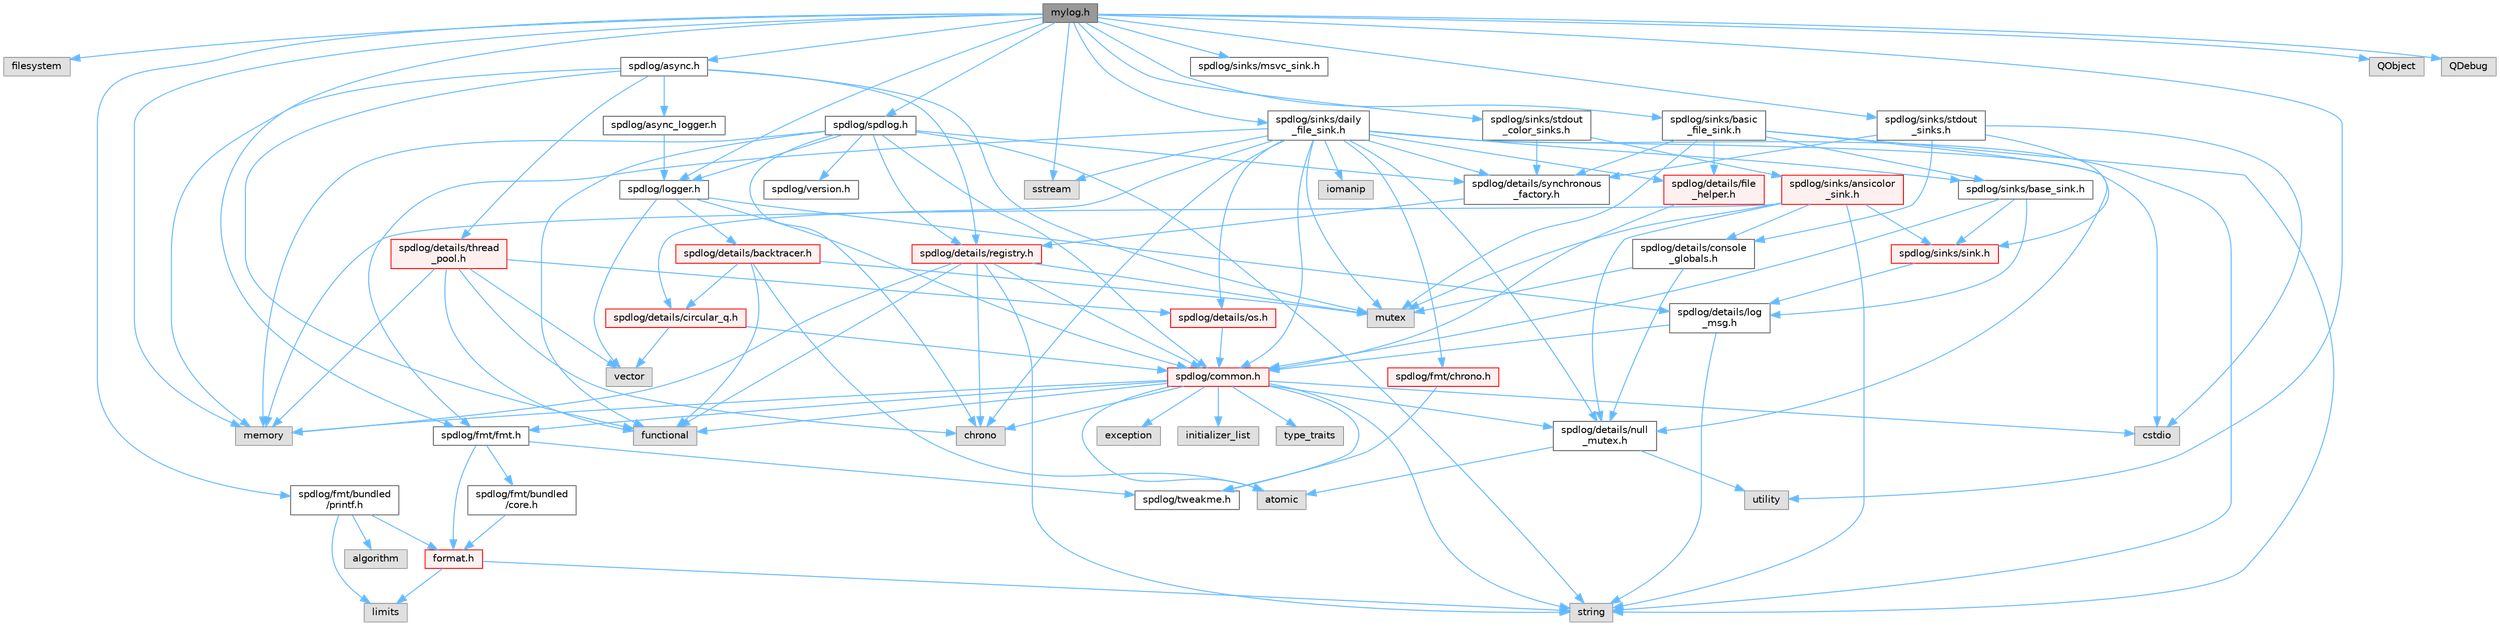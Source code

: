 digraph "mylog.h"
{
 // LATEX_PDF_SIZE
  bgcolor="transparent";
  edge [fontname=Helvetica,fontsize=10,labelfontname=Helvetica,labelfontsize=10];
  node [fontname=Helvetica,fontsize=10,shape=box,height=0.2,width=0.4];
  Node1 [id="Node000001",label="mylog.h",height=0.2,width=0.4,color="gray40", fillcolor="grey60", style="filled", fontcolor="black",tooltip=" "];
  Node1 -> Node2 [id="edge1_Node000001_Node000002",color="steelblue1",style="solid",tooltip=" "];
  Node2 [id="Node000002",label="filesystem",height=0.2,width=0.4,color="grey60", fillcolor="#E0E0E0", style="filled",tooltip=" "];
  Node1 -> Node3 [id="edge2_Node000001_Node000003",color="steelblue1",style="solid",tooltip=" "];
  Node3 [id="Node000003",label="sstream",height=0.2,width=0.4,color="grey60", fillcolor="#E0E0E0", style="filled",tooltip=" "];
  Node1 -> Node4 [id="edge3_Node000001_Node000004",color="steelblue1",style="solid",tooltip=" "];
  Node4 [id="Node000004",label="memory",height=0.2,width=0.4,color="grey60", fillcolor="#E0E0E0", style="filled",tooltip=" "];
  Node1 -> Node5 [id="edge4_Node000001_Node000005",color="steelblue1",style="solid",tooltip=" "];
  Node5 [id="Node000005",label="spdlog/spdlog.h",height=0.2,width=0.4,color="grey40", fillcolor="white", style="filled",URL="$spdlog_8h.html",tooltip=" "];
  Node5 -> Node6 [id="edge5_Node000005_Node000006",color="steelblue1",style="solid",tooltip=" "];
  Node6 [id="Node000006",label="spdlog/common.h",height=0.2,width=0.4,color="red", fillcolor="#FFF0F0", style="filled",URL="$_my_spdlog_2spdlog_2common_8h.html",tooltip=" "];
  Node6 -> Node7 [id="edge6_Node000006_Node000007",color="steelblue1",style="solid",tooltip=" "];
  Node7 [id="Node000007",label="spdlog/details/null\l_mutex.h",height=0.2,width=0.4,color="grey40", fillcolor="white", style="filled",URL="$null__mutex_8h.html",tooltip=" "];
  Node7 -> Node8 [id="edge7_Node000007_Node000008",color="steelblue1",style="solid",tooltip=" "];
  Node8 [id="Node000008",label="atomic",height=0.2,width=0.4,color="grey60", fillcolor="#E0E0E0", style="filled",tooltip=" "];
  Node7 -> Node9 [id="edge8_Node000007_Node000009",color="steelblue1",style="solid",tooltip=" "];
  Node9 [id="Node000009",label="utility",height=0.2,width=0.4,color="grey60", fillcolor="#E0E0E0", style="filled",tooltip=" "];
  Node6 -> Node10 [id="edge9_Node000006_Node000010",color="steelblue1",style="solid",tooltip=" "];
  Node10 [id="Node000010",label="spdlog/tweakme.h",height=0.2,width=0.4,color="grey40", fillcolor="white", style="filled",URL="$tweakme_8h.html",tooltip=" "];
  Node6 -> Node8 [id="edge10_Node000006_Node000008",color="steelblue1",style="solid",tooltip=" "];
  Node6 -> Node11 [id="edge11_Node000006_Node000011",color="steelblue1",style="solid",tooltip=" "];
  Node11 [id="Node000011",label="chrono",height=0.2,width=0.4,color="grey60", fillcolor="#E0E0E0", style="filled",tooltip=" "];
  Node6 -> Node12 [id="edge12_Node000006_Node000012",color="steelblue1",style="solid",tooltip=" "];
  Node12 [id="Node000012",label="cstdio",height=0.2,width=0.4,color="grey60", fillcolor="#E0E0E0", style="filled",tooltip=" "];
  Node6 -> Node13 [id="edge13_Node000006_Node000013",color="steelblue1",style="solid",tooltip=" "];
  Node13 [id="Node000013",label="exception",height=0.2,width=0.4,color="grey60", fillcolor="#E0E0E0", style="filled",tooltip=" "];
  Node6 -> Node14 [id="edge14_Node000006_Node000014",color="steelblue1",style="solid",tooltip=" "];
  Node14 [id="Node000014",label="functional",height=0.2,width=0.4,color="grey60", fillcolor="#E0E0E0", style="filled",tooltip=" "];
  Node6 -> Node15 [id="edge15_Node000006_Node000015",color="steelblue1",style="solid",tooltip=" "];
  Node15 [id="Node000015",label="initializer_list",height=0.2,width=0.4,color="grey60", fillcolor="#E0E0E0", style="filled",tooltip=" "];
  Node6 -> Node4 [id="edge16_Node000006_Node000004",color="steelblue1",style="solid",tooltip=" "];
  Node6 -> Node16 [id="edge17_Node000006_Node000016",color="steelblue1",style="solid",tooltip=" "];
  Node16 [id="Node000016",label="string",height=0.2,width=0.4,color="grey60", fillcolor="#E0E0E0", style="filled",tooltip=" "];
  Node6 -> Node17 [id="edge18_Node000006_Node000017",color="steelblue1",style="solid",tooltip=" "];
  Node17 [id="Node000017",label="type_traits",height=0.2,width=0.4,color="grey60", fillcolor="#E0E0E0", style="filled",tooltip=" "];
  Node6 -> Node18 [id="edge19_Node000006_Node000018",color="steelblue1",style="solid",tooltip=" "];
  Node18 [id="Node000018",label="spdlog/fmt/fmt.h",height=0.2,width=0.4,color="grey40", fillcolor="white", style="filled",URL="$fmt_8h.html",tooltip=" "];
  Node18 -> Node10 [id="edge20_Node000018_Node000010",color="steelblue1",style="solid",tooltip=" "];
  Node18 -> Node19 [id="edge21_Node000018_Node000019",color="steelblue1",style="solid",tooltip=" "];
  Node19 [id="Node000019",label="spdlog/fmt/bundled\l/core.h",height=0.2,width=0.4,color="grey40", fillcolor="white", style="filled",URL="$core_8h.html",tooltip=" "];
  Node19 -> Node20 [id="edge22_Node000019_Node000020",color="steelblue1",style="solid",tooltip=" "];
  Node20 [id="Node000020",label="format.h",height=0.2,width=0.4,color="red", fillcolor="#FFF0F0", style="filled",URL="$format_8h.html",tooltip=" "];
  Node20 -> Node29 [id="edge23_Node000020_Node000029",color="steelblue1",style="solid",tooltip=" "];
  Node29 [id="Node000029",label="limits",height=0.2,width=0.4,color="grey60", fillcolor="#E0E0E0", style="filled",tooltip=" "];
  Node20 -> Node16 [id="edge24_Node000020_Node000016",color="steelblue1",style="solid",tooltip=" "];
  Node18 -> Node20 [id="edge25_Node000018_Node000020",color="steelblue1",style="solid",tooltip=" "];
  Node5 -> Node40 [id="edge26_Node000005_Node000040",color="steelblue1",style="solid",tooltip=" "];
  Node40 [id="Node000040",label="spdlog/details/registry.h",height=0.2,width=0.4,color="red", fillcolor="#FFF0F0", style="filled",URL="$registry_8h.html",tooltip=" "];
  Node40 -> Node6 [id="edge27_Node000040_Node000006",color="steelblue1",style="solid",tooltip=" "];
  Node40 -> Node11 [id="edge28_Node000040_Node000011",color="steelblue1",style="solid",tooltip=" "];
  Node40 -> Node14 [id="edge29_Node000040_Node000014",color="steelblue1",style="solid",tooltip=" "];
  Node40 -> Node4 [id="edge30_Node000040_Node000004",color="steelblue1",style="solid",tooltip=" "];
  Node40 -> Node43 [id="edge31_Node000040_Node000043",color="steelblue1",style="solid",tooltip=" "];
  Node43 [id="Node000043",label="mutex",height=0.2,width=0.4,color="grey60", fillcolor="#E0E0E0", style="filled",tooltip=" "];
  Node40 -> Node16 [id="edge32_Node000040_Node000016",color="steelblue1",style="solid",tooltip=" "];
  Node5 -> Node46 [id="edge33_Node000005_Node000046",color="steelblue1",style="solid",tooltip=" "];
  Node46 [id="Node000046",label="spdlog/details/synchronous\l_factory.h",height=0.2,width=0.4,color="grey40", fillcolor="white", style="filled",URL="$synchronous__factory_8h.html",tooltip=" "];
  Node46 -> Node40 [id="edge34_Node000046_Node000040",color="steelblue1",style="solid",tooltip=" "];
  Node5 -> Node47 [id="edge35_Node000005_Node000047",color="steelblue1",style="solid",tooltip=" "];
  Node47 [id="Node000047",label="spdlog/logger.h",height=0.2,width=0.4,color="grey40", fillcolor="white", style="filled",URL="$logger_8h.html",tooltip=" "];
  Node47 -> Node6 [id="edge36_Node000047_Node000006",color="steelblue1",style="solid",tooltip=" "];
  Node47 -> Node48 [id="edge37_Node000047_Node000048",color="steelblue1",style="solid",tooltip=" "];
  Node48 [id="Node000048",label="spdlog/details/backtracer.h",height=0.2,width=0.4,color="red", fillcolor="#FFF0F0", style="filled",URL="$backtracer_8h.html",tooltip=" "];
  Node48 -> Node49 [id="edge38_Node000048_Node000049",color="steelblue1",style="solid",tooltip=" "];
  Node49 [id="Node000049",label="spdlog/details/circular_q.h",height=0.2,width=0.4,color="red", fillcolor="#FFF0F0", style="filled",URL="$circular__q_8h.html",tooltip=" "];
  Node49 -> Node51 [id="edge39_Node000049_Node000051",color="steelblue1",style="solid",tooltip=" "];
  Node51 [id="Node000051",label="vector",height=0.2,width=0.4,color="grey60", fillcolor="#E0E0E0", style="filled",tooltip=" "];
  Node49 -> Node6 [id="edge40_Node000049_Node000006",color="steelblue1",style="solid",tooltip=" "];
  Node48 -> Node8 [id="edge41_Node000048_Node000008",color="steelblue1",style="solid",tooltip=" "];
  Node48 -> Node14 [id="edge42_Node000048_Node000014",color="steelblue1",style="solid",tooltip=" "];
  Node48 -> Node43 [id="edge43_Node000048_Node000043",color="steelblue1",style="solid",tooltip=" "];
  Node47 -> Node53 [id="edge44_Node000047_Node000053",color="steelblue1",style="solid",tooltip=" "];
  Node53 [id="Node000053",label="spdlog/details/log\l_msg.h",height=0.2,width=0.4,color="grey40", fillcolor="white", style="filled",URL="$log__msg_8h.html",tooltip=" "];
  Node53 -> Node6 [id="edge45_Node000053_Node000006",color="steelblue1",style="solid",tooltip=" "];
  Node53 -> Node16 [id="edge46_Node000053_Node000016",color="steelblue1",style="solid",tooltip=" "];
  Node47 -> Node51 [id="edge47_Node000047_Node000051",color="steelblue1",style="solid",tooltip=" "];
  Node5 -> Node54 [id="edge48_Node000005_Node000054",color="steelblue1",style="solid",tooltip=" "];
  Node54 [id="Node000054",label="spdlog/version.h",height=0.2,width=0.4,color="grey40", fillcolor="white", style="filled",URL="$version_8h.html",tooltip=" "];
  Node5 -> Node11 [id="edge49_Node000005_Node000011",color="steelblue1",style="solid",tooltip=" "];
  Node5 -> Node14 [id="edge50_Node000005_Node000014",color="steelblue1",style="solid",tooltip=" "];
  Node5 -> Node4 [id="edge51_Node000005_Node000004",color="steelblue1",style="solid",tooltip=" "];
  Node5 -> Node16 [id="edge52_Node000005_Node000016",color="steelblue1",style="solid",tooltip=" "];
  Node1 -> Node55 [id="edge53_Node000001_Node000055",color="steelblue1",style="solid",tooltip=" "];
  Node55 [id="Node000055",label="spdlog/async.h",height=0.2,width=0.4,color="grey40", fillcolor="white", style="filled",URL="$_my_spdlog_2spdlog_2_async_8h.html",tooltip=" "];
  Node55 -> Node56 [id="edge54_Node000055_Node000056",color="steelblue1",style="solid",tooltip=" "];
  Node56 [id="Node000056",label="spdlog/async_logger.h",height=0.2,width=0.4,color="grey40", fillcolor="white", style="filled",URL="$async__logger_8h.html",tooltip=" "];
  Node56 -> Node47 [id="edge55_Node000056_Node000047",color="steelblue1",style="solid",tooltip=" "];
  Node55 -> Node40 [id="edge56_Node000055_Node000040",color="steelblue1",style="solid",tooltip=" "];
  Node55 -> Node57 [id="edge57_Node000055_Node000057",color="steelblue1",style="solid",tooltip=" "];
  Node57 [id="Node000057",label="spdlog/details/thread\l_pool.h",height=0.2,width=0.4,color="red", fillcolor="#FFF0F0", style="filled",URL="$thread__pool_8h.html",tooltip=" "];
  Node57 -> Node59 [id="edge58_Node000057_Node000059",color="steelblue1",style="solid",tooltip=" "];
  Node59 [id="Node000059",label="spdlog/details/os.h",height=0.2,width=0.4,color="red", fillcolor="#FFF0F0", style="filled",URL="$details_2os_8h.html",tooltip=" "];
  Node59 -> Node6 [id="edge59_Node000059_Node000006",color="steelblue1",style="solid",tooltip=" "];
  Node57 -> Node11 [id="edge60_Node000057_Node000011",color="steelblue1",style="solid",tooltip=" "];
  Node57 -> Node14 [id="edge61_Node000057_Node000014",color="steelblue1",style="solid",tooltip=" "];
  Node57 -> Node4 [id="edge62_Node000057_Node000004",color="steelblue1",style="solid",tooltip=" "];
  Node57 -> Node51 [id="edge63_Node000057_Node000051",color="steelblue1",style="solid",tooltip=" "];
  Node55 -> Node14 [id="edge64_Node000055_Node000014",color="steelblue1",style="solid",tooltip=" "];
  Node55 -> Node4 [id="edge65_Node000055_Node000004",color="steelblue1",style="solid",tooltip=" "];
  Node55 -> Node43 [id="edge66_Node000055_Node000043",color="steelblue1",style="solid",tooltip=" "];
  Node1 -> Node47 [id="edge67_Node000001_Node000047",color="steelblue1",style="solid",tooltip=" "];
  Node1 -> Node18 [id="edge68_Node000001_Node000018",color="steelblue1",style="solid",tooltip=" "];
  Node1 -> Node61 [id="edge69_Node000001_Node000061",color="steelblue1",style="solid",tooltip=" "];
  Node61 [id="Node000061",label="spdlog/fmt/bundled\l/printf.h",height=0.2,width=0.4,color="grey40", fillcolor="white", style="filled",URL="$printf_8h.html",tooltip=" "];
  Node61 -> Node34 [id="edge70_Node000061_Node000034",color="steelblue1",style="solid",tooltip=" "];
  Node34 [id="Node000034",label="algorithm",height=0.2,width=0.4,color="grey60", fillcolor="#E0E0E0", style="filled",tooltip=" "];
  Node61 -> Node29 [id="edge71_Node000061_Node000029",color="steelblue1",style="solid",tooltip=" "];
  Node61 -> Node20 [id="edge72_Node000061_Node000020",color="steelblue1",style="solid",tooltip=" "];
  Node1 -> Node62 [id="edge73_Node000001_Node000062",color="steelblue1",style="solid",tooltip=" "];
  Node62 [id="Node000062",label="spdlog/sinks/basic\l_file_sink.h",height=0.2,width=0.4,color="grey40", fillcolor="white", style="filled",URL="$basic__file__sink_8h.html",tooltip=" "];
  Node62 -> Node63 [id="edge74_Node000062_Node000063",color="steelblue1",style="solid",tooltip=" "];
  Node63 [id="Node000063",label="spdlog/details/file\l_helper.h",height=0.2,width=0.4,color="red", fillcolor="#FFF0F0", style="filled",URL="$file__helper_8h.html",tooltip=" "];
  Node63 -> Node6 [id="edge75_Node000063_Node000006",color="steelblue1",style="solid",tooltip=" "];
  Node62 -> Node7 [id="edge76_Node000062_Node000007",color="steelblue1",style="solid",tooltip=" "];
  Node62 -> Node46 [id="edge77_Node000062_Node000046",color="steelblue1",style="solid",tooltip=" "];
  Node62 -> Node65 [id="edge78_Node000062_Node000065",color="steelblue1",style="solid",tooltip=" "];
  Node65 [id="Node000065",label="spdlog/sinks/base_sink.h",height=0.2,width=0.4,color="grey40", fillcolor="white", style="filled",URL="$base__sink_8h.html",tooltip=" "];
  Node65 -> Node6 [id="edge79_Node000065_Node000006",color="steelblue1",style="solid",tooltip=" "];
  Node65 -> Node53 [id="edge80_Node000065_Node000053",color="steelblue1",style="solid",tooltip=" "];
  Node65 -> Node66 [id="edge81_Node000065_Node000066",color="steelblue1",style="solid",tooltip=" "];
  Node66 [id="Node000066",label="spdlog/sinks/sink.h",height=0.2,width=0.4,color="red", fillcolor="#FFF0F0", style="filled",URL="$sink_8h.html",tooltip=" "];
  Node66 -> Node53 [id="edge82_Node000066_Node000053",color="steelblue1",style="solid",tooltip=" "];
  Node62 -> Node43 [id="edge83_Node000062_Node000043",color="steelblue1",style="solid",tooltip=" "];
  Node62 -> Node16 [id="edge84_Node000062_Node000016",color="steelblue1",style="solid",tooltip=" "];
  Node1 -> Node68 [id="edge85_Node000001_Node000068",color="steelblue1",style="solid",tooltip=" "];
  Node68 [id="Node000068",label="spdlog/sinks/daily\l_file_sink.h",height=0.2,width=0.4,color="grey40", fillcolor="white", style="filled",URL="$daily__file__sink_8h.html",tooltip=" "];
  Node68 -> Node6 [id="edge86_Node000068_Node000006",color="steelblue1",style="solid",tooltip=" "];
  Node68 -> Node49 [id="edge87_Node000068_Node000049",color="steelblue1",style="solid",tooltip=" "];
  Node68 -> Node63 [id="edge88_Node000068_Node000063",color="steelblue1",style="solid",tooltip=" "];
  Node68 -> Node7 [id="edge89_Node000068_Node000007",color="steelblue1",style="solid",tooltip=" "];
  Node68 -> Node59 [id="edge90_Node000068_Node000059",color="steelblue1",style="solid",tooltip=" "];
  Node68 -> Node46 [id="edge91_Node000068_Node000046",color="steelblue1",style="solid",tooltip=" "];
  Node68 -> Node69 [id="edge92_Node000068_Node000069",color="steelblue1",style="solid",tooltip=" "];
  Node69 [id="Node000069",label="spdlog/fmt/chrono.h",height=0.2,width=0.4,color="red", fillcolor="#FFF0F0", style="filled",URL="$chrono_8h.html",tooltip=" "];
  Node69 -> Node10 [id="edge93_Node000069_Node000010",color="steelblue1",style="solid",tooltip=" "];
  Node68 -> Node18 [id="edge94_Node000068_Node000018",color="steelblue1",style="solid",tooltip=" "];
  Node68 -> Node65 [id="edge95_Node000068_Node000065",color="steelblue1",style="solid",tooltip=" "];
  Node68 -> Node11 [id="edge96_Node000068_Node000011",color="steelblue1",style="solid",tooltip=" "];
  Node68 -> Node12 [id="edge97_Node000068_Node000012",color="steelblue1",style="solid",tooltip=" "];
  Node68 -> Node72 [id="edge98_Node000068_Node000072",color="steelblue1",style="solid",tooltip=" "];
  Node72 [id="Node000072",label="iomanip",height=0.2,width=0.4,color="grey60", fillcolor="#E0E0E0", style="filled",tooltip=" "];
  Node68 -> Node43 [id="edge99_Node000068_Node000043",color="steelblue1",style="solid",tooltip=" "];
  Node68 -> Node3 [id="edge100_Node000068_Node000003",color="steelblue1",style="solid",tooltip=" "];
  Node68 -> Node16 [id="edge101_Node000068_Node000016",color="steelblue1",style="solid",tooltip=" "];
  Node1 -> Node73 [id="edge102_Node000001_Node000073",color="steelblue1",style="solid",tooltip=" "];
  Node73 [id="Node000073",label="spdlog/sinks/msvc_sink.h",height=0.2,width=0.4,color="grey40", fillcolor="white", style="filled",URL="$msvc__sink_8h.html",tooltip=" "];
  Node1 -> Node74 [id="edge103_Node000001_Node000074",color="steelblue1",style="solid",tooltip=" "];
  Node74 [id="Node000074",label="spdlog/sinks/stdout\l_sinks.h",height=0.2,width=0.4,color="grey40", fillcolor="white", style="filled",URL="$stdout__sinks_8h.html",tooltip=" "];
  Node74 -> Node12 [id="edge104_Node000074_Node000012",color="steelblue1",style="solid",tooltip=" "];
  Node74 -> Node75 [id="edge105_Node000074_Node000075",color="steelblue1",style="solid",tooltip=" "];
  Node75 [id="Node000075",label="spdlog/details/console\l_globals.h",height=0.2,width=0.4,color="grey40", fillcolor="white", style="filled",URL="$console__globals_8h.html",tooltip=" "];
  Node75 -> Node43 [id="edge106_Node000075_Node000043",color="steelblue1",style="solid",tooltip=" "];
  Node75 -> Node7 [id="edge107_Node000075_Node000007",color="steelblue1",style="solid",tooltip=" "];
  Node74 -> Node46 [id="edge108_Node000074_Node000046",color="steelblue1",style="solid",tooltip=" "];
  Node74 -> Node66 [id="edge109_Node000074_Node000066",color="steelblue1",style="solid",tooltip=" "];
  Node1 -> Node76 [id="edge110_Node000001_Node000076",color="steelblue1",style="solid",tooltip=" "];
  Node76 [id="Node000076",label="spdlog/sinks/stdout\l_color_sinks.h",height=0.2,width=0.4,color="grey40", fillcolor="white", style="filled",URL="$stdout__color__sinks_8h.html",tooltip=" "];
  Node76 -> Node77 [id="edge111_Node000076_Node000077",color="steelblue1",style="solid",tooltip=" "];
  Node77 [id="Node000077",label="spdlog/sinks/ansicolor\l_sink.h",height=0.2,width=0.4,color="red", fillcolor="#FFF0F0", style="filled",URL="$ansicolor__sink_8h.html",tooltip=" "];
  Node77 -> Node4 [id="edge112_Node000077_Node000004",color="steelblue1",style="solid",tooltip=" "];
  Node77 -> Node43 [id="edge113_Node000077_Node000043",color="steelblue1",style="solid",tooltip=" "];
  Node77 -> Node75 [id="edge114_Node000077_Node000075",color="steelblue1",style="solid",tooltip=" "];
  Node77 -> Node7 [id="edge115_Node000077_Node000007",color="steelblue1",style="solid",tooltip=" "];
  Node77 -> Node66 [id="edge116_Node000077_Node000066",color="steelblue1",style="solid",tooltip=" "];
  Node77 -> Node16 [id="edge117_Node000077_Node000016",color="steelblue1",style="solid",tooltip=" "];
  Node76 -> Node46 [id="edge118_Node000076_Node000046",color="steelblue1",style="solid",tooltip=" "];
  Node1 -> Node79 [id="edge119_Node000001_Node000079",color="steelblue1",style="solid",tooltip=" "];
  Node79 [id="Node000079",label="QObject",height=0.2,width=0.4,color="grey60", fillcolor="#E0E0E0", style="filled",tooltip=" "];
  Node1 -> Node80 [id="edge120_Node000001_Node000080",color="steelblue1",style="solid",tooltip=" "];
  Node80 [id="Node000080",label="QDebug",height=0.2,width=0.4,color="grey60", fillcolor="#E0E0E0", style="filled",tooltip=" "];
  Node1 -> Node9 [id="edge121_Node000001_Node000009",color="steelblue1",style="solid",tooltip=" "];
}
